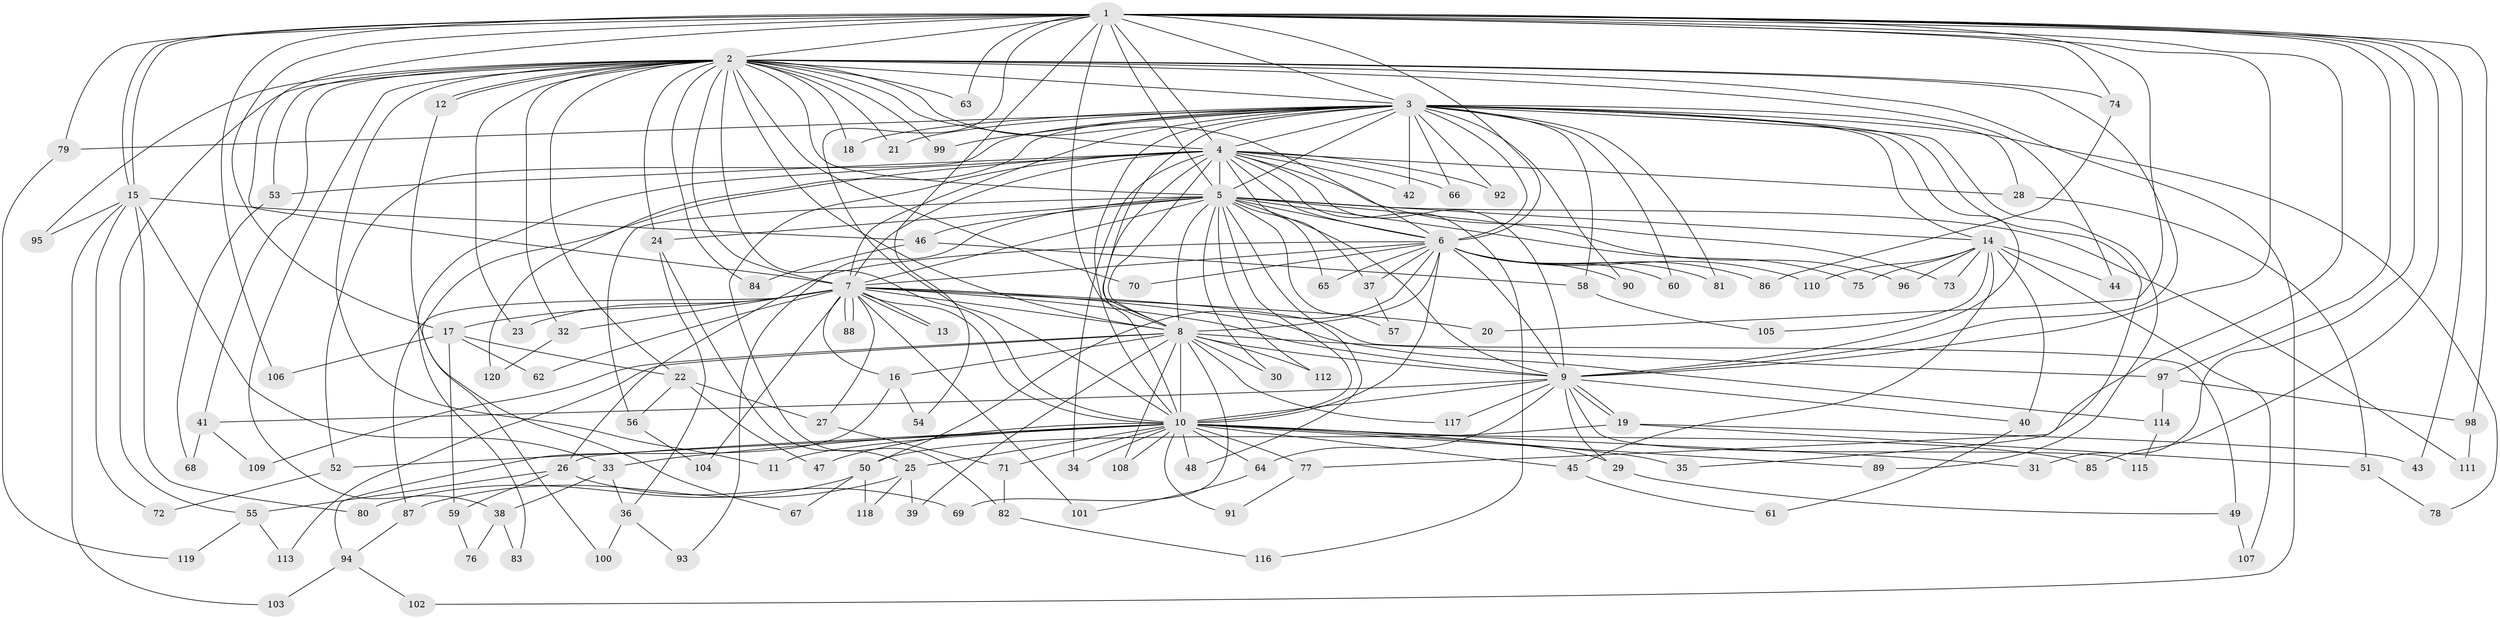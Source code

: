 // Generated by graph-tools (version 1.1) at 2025/35/03/09/25 02:35:14]
// undirected, 120 vertices, 265 edges
graph export_dot {
graph [start="1"]
  node [color=gray90,style=filled];
  1;
  2;
  3;
  4;
  5;
  6;
  7;
  8;
  9;
  10;
  11;
  12;
  13;
  14;
  15;
  16;
  17;
  18;
  19;
  20;
  21;
  22;
  23;
  24;
  25;
  26;
  27;
  28;
  29;
  30;
  31;
  32;
  33;
  34;
  35;
  36;
  37;
  38;
  39;
  40;
  41;
  42;
  43;
  44;
  45;
  46;
  47;
  48;
  49;
  50;
  51;
  52;
  53;
  54;
  55;
  56;
  57;
  58;
  59;
  60;
  61;
  62;
  63;
  64;
  65;
  66;
  67;
  68;
  69;
  70;
  71;
  72;
  73;
  74;
  75;
  76;
  77;
  78;
  79;
  80;
  81;
  82;
  83;
  84;
  85;
  86;
  87;
  88;
  89;
  90;
  91;
  92;
  93;
  94;
  95;
  96;
  97;
  98;
  99;
  100;
  101;
  102;
  103;
  104;
  105;
  106;
  107;
  108;
  109;
  110;
  111;
  112;
  113;
  114;
  115;
  116;
  117;
  118;
  119;
  120;
  1 -- 2;
  1 -- 3;
  1 -- 4;
  1 -- 5;
  1 -- 6;
  1 -- 7;
  1 -- 8;
  1 -- 9;
  1 -- 10;
  1 -- 15;
  1 -- 15;
  1 -- 17;
  1 -- 20;
  1 -- 31;
  1 -- 43;
  1 -- 54;
  1 -- 63;
  1 -- 74;
  1 -- 77;
  1 -- 79;
  1 -- 85;
  1 -- 97;
  1 -- 98;
  1 -- 106;
  2 -- 3;
  2 -- 4;
  2 -- 5;
  2 -- 6;
  2 -- 7;
  2 -- 8;
  2 -- 9;
  2 -- 10;
  2 -- 11;
  2 -- 12;
  2 -- 12;
  2 -- 18;
  2 -- 21;
  2 -- 22;
  2 -- 23;
  2 -- 24;
  2 -- 32;
  2 -- 38;
  2 -- 41;
  2 -- 44;
  2 -- 53;
  2 -- 55;
  2 -- 63;
  2 -- 70;
  2 -- 74;
  2 -- 84;
  2 -- 95;
  2 -- 99;
  2 -- 102;
  3 -- 4;
  3 -- 5;
  3 -- 6;
  3 -- 7;
  3 -- 8;
  3 -- 9;
  3 -- 10;
  3 -- 14;
  3 -- 18;
  3 -- 21;
  3 -- 28;
  3 -- 35;
  3 -- 42;
  3 -- 52;
  3 -- 58;
  3 -- 60;
  3 -- 66;
  3 -- 78;
  3 -- 79;
  3 -- 81;
  3 -- 89;
  3 -- 90;
  3 -- 92;
  3 -- 99;
  3 -- 120;
  4 -- 5;
  4 -- 6;
  4 -- 7;
  4 -- 8;
  4 -- 9;
  4 -- 10;
  4 -- 28;
  4 -- 34;
  4 -- 37;
  4 -- 42;
  4 -- 53;
  4 -- 66;
  4 -- 73;
  4 -- 82;
  4 -- 83;
  4 -- 92;
  4 -- 100;
  4 -- 116;
  5 -- 6;
  5 -- 7;
  5 -- 8;
  5 -- 9;
  5 -- 10;
  5 -- 14;
  5 -- 24;
  5 -- 30;
  5 -- 46;
  5 -- 48;
  5 -- 56;
  5 -- 57;
  5 -- 65;
  5 -- 75;
  5 -- 93;
  5 -- 96;
  5 -- 111;
  5 -- 112;
  6 -- 7;
  6 -- 8;
  6 -- 9;
  6 -- 10;
  6 -- 26;
  6 -- 37;
  6 -- 50;
  6 -- 60;
  6 -- 65;
  6 -- 70;
  6 -- 81;
  6 -- 86;
  6 -- 90;
  6 -- 110;
  7 -- 8;
  7 -- 9;
  7 -- 10;
  7 -- 13;
  7 -- 13;
  7 -- 16;
  7 -- 17;
  7 -- 20;
  7 -- 23;
  7 -- 27;
  7 -- 32;
  7 -- 49;
  7 -- 62;
  7 -- 87;
  7 -- 88;
  7 -- 88;
  7 -- 101;
  7 -- 104;
  7 -- 114;
  8 -- 9;
  8 -- 10;
  8 -- 16;
  8 -- 30;
  8 -- 39;
  8 -- 69;
  8 -- 97;
  8 -- 108;
  8 -- 109;
  8 -- 112;
  8 -- 113;
  8 -- 117;
  9 -- 10;
  9 -- 19;
  9 -- 19;
  9 -- 29;
  9 -- 40;
  9 -- 41;
  9 -- 64;
  9 -- 115;
  9 -- 117;
  10 -- 11;
  10 -- 25;
  10 -- 26;
  10 -- 29;
  10 -- 31;
  10 -- 33;
  10 -- 34;
  10 -- 35;
  10 -- 45;
  10 -- 47;
  10 -- 48;
  10 -- 52;
  10 -- 64;
  10 -- 71;
  10 -- 77;
  10 -- 85;
  10 -- 89;
  10 -- 91;
  10 -- 108;
  12 -- 67;
  14 -- 40;
  14 -- 44;
  14 -- 45;
  14 -- 73;
  14 -- 75;
  14 -- 96;
  14 -- 105;
  14 -- 107;
  14 -- 110;
  15 -- 33;
  15 -- 46;
  15 -- 72;
  15 -- 80;
  15 -- 95;
  15 -- 103;
  16 -- 54;
  16 -- 94;
  17 -- 22;
  17 -- 59;
  17 -- 62;
  17 -- 106;
  19 -- 43;
  19 -- 50;
  19 -- 51;
  22 -- 27;
  22 -- 47;
  22 -- 56;
  24 -- 25;
  24 -- 36;
  25 -- 39;
  25 -- 87;
  25 -- 118;
  26 -- 55;
  26 -- 59;
  26 -- 69;
  27 -- 71;
  28 -- 51;
  29 -- 49;
  32 -- 120;
  33 -- 36;
  33 -- 38;
  36 -- 93;
  36 -- 100;
  37 -- 57;
  38 -- 76;
  38 -- 83;
  40 -- 61;
  41 -- 68;
  41 -- 109;
  45 -- 61;
  46 -- 58;
  46 -- 84;
  49 -- 107;
  50 -- 67;
  50 -- 80;
  50 -- 118;
  51 -- 78;
  52 -- 72;
  53 -- 68;
  55 -- 113;
  55 -- 119;
  56 -- 104;
  58 -- 105;
  59 -- 76;
  64 -- 101;
  71 -- 82;
  74 -- 86;
  77 -- 91;
  79 -- 119;
  82 -- 116;
  87 -- 94;
  94 -- 102;
  94 -- 103;
  97 -- 98;
  97 -- 114;
  98 -- 111;
  114 -- 115;
}

